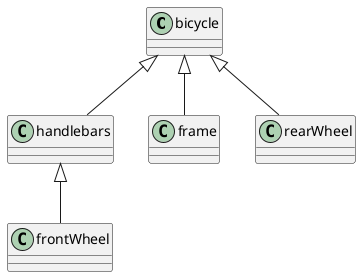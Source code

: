 @startuml
bicycle <|-- handlebars
handlebars <|-- frontWheel
bicycle <|-- frame
bicycle <|-- rearWheel
@enduml